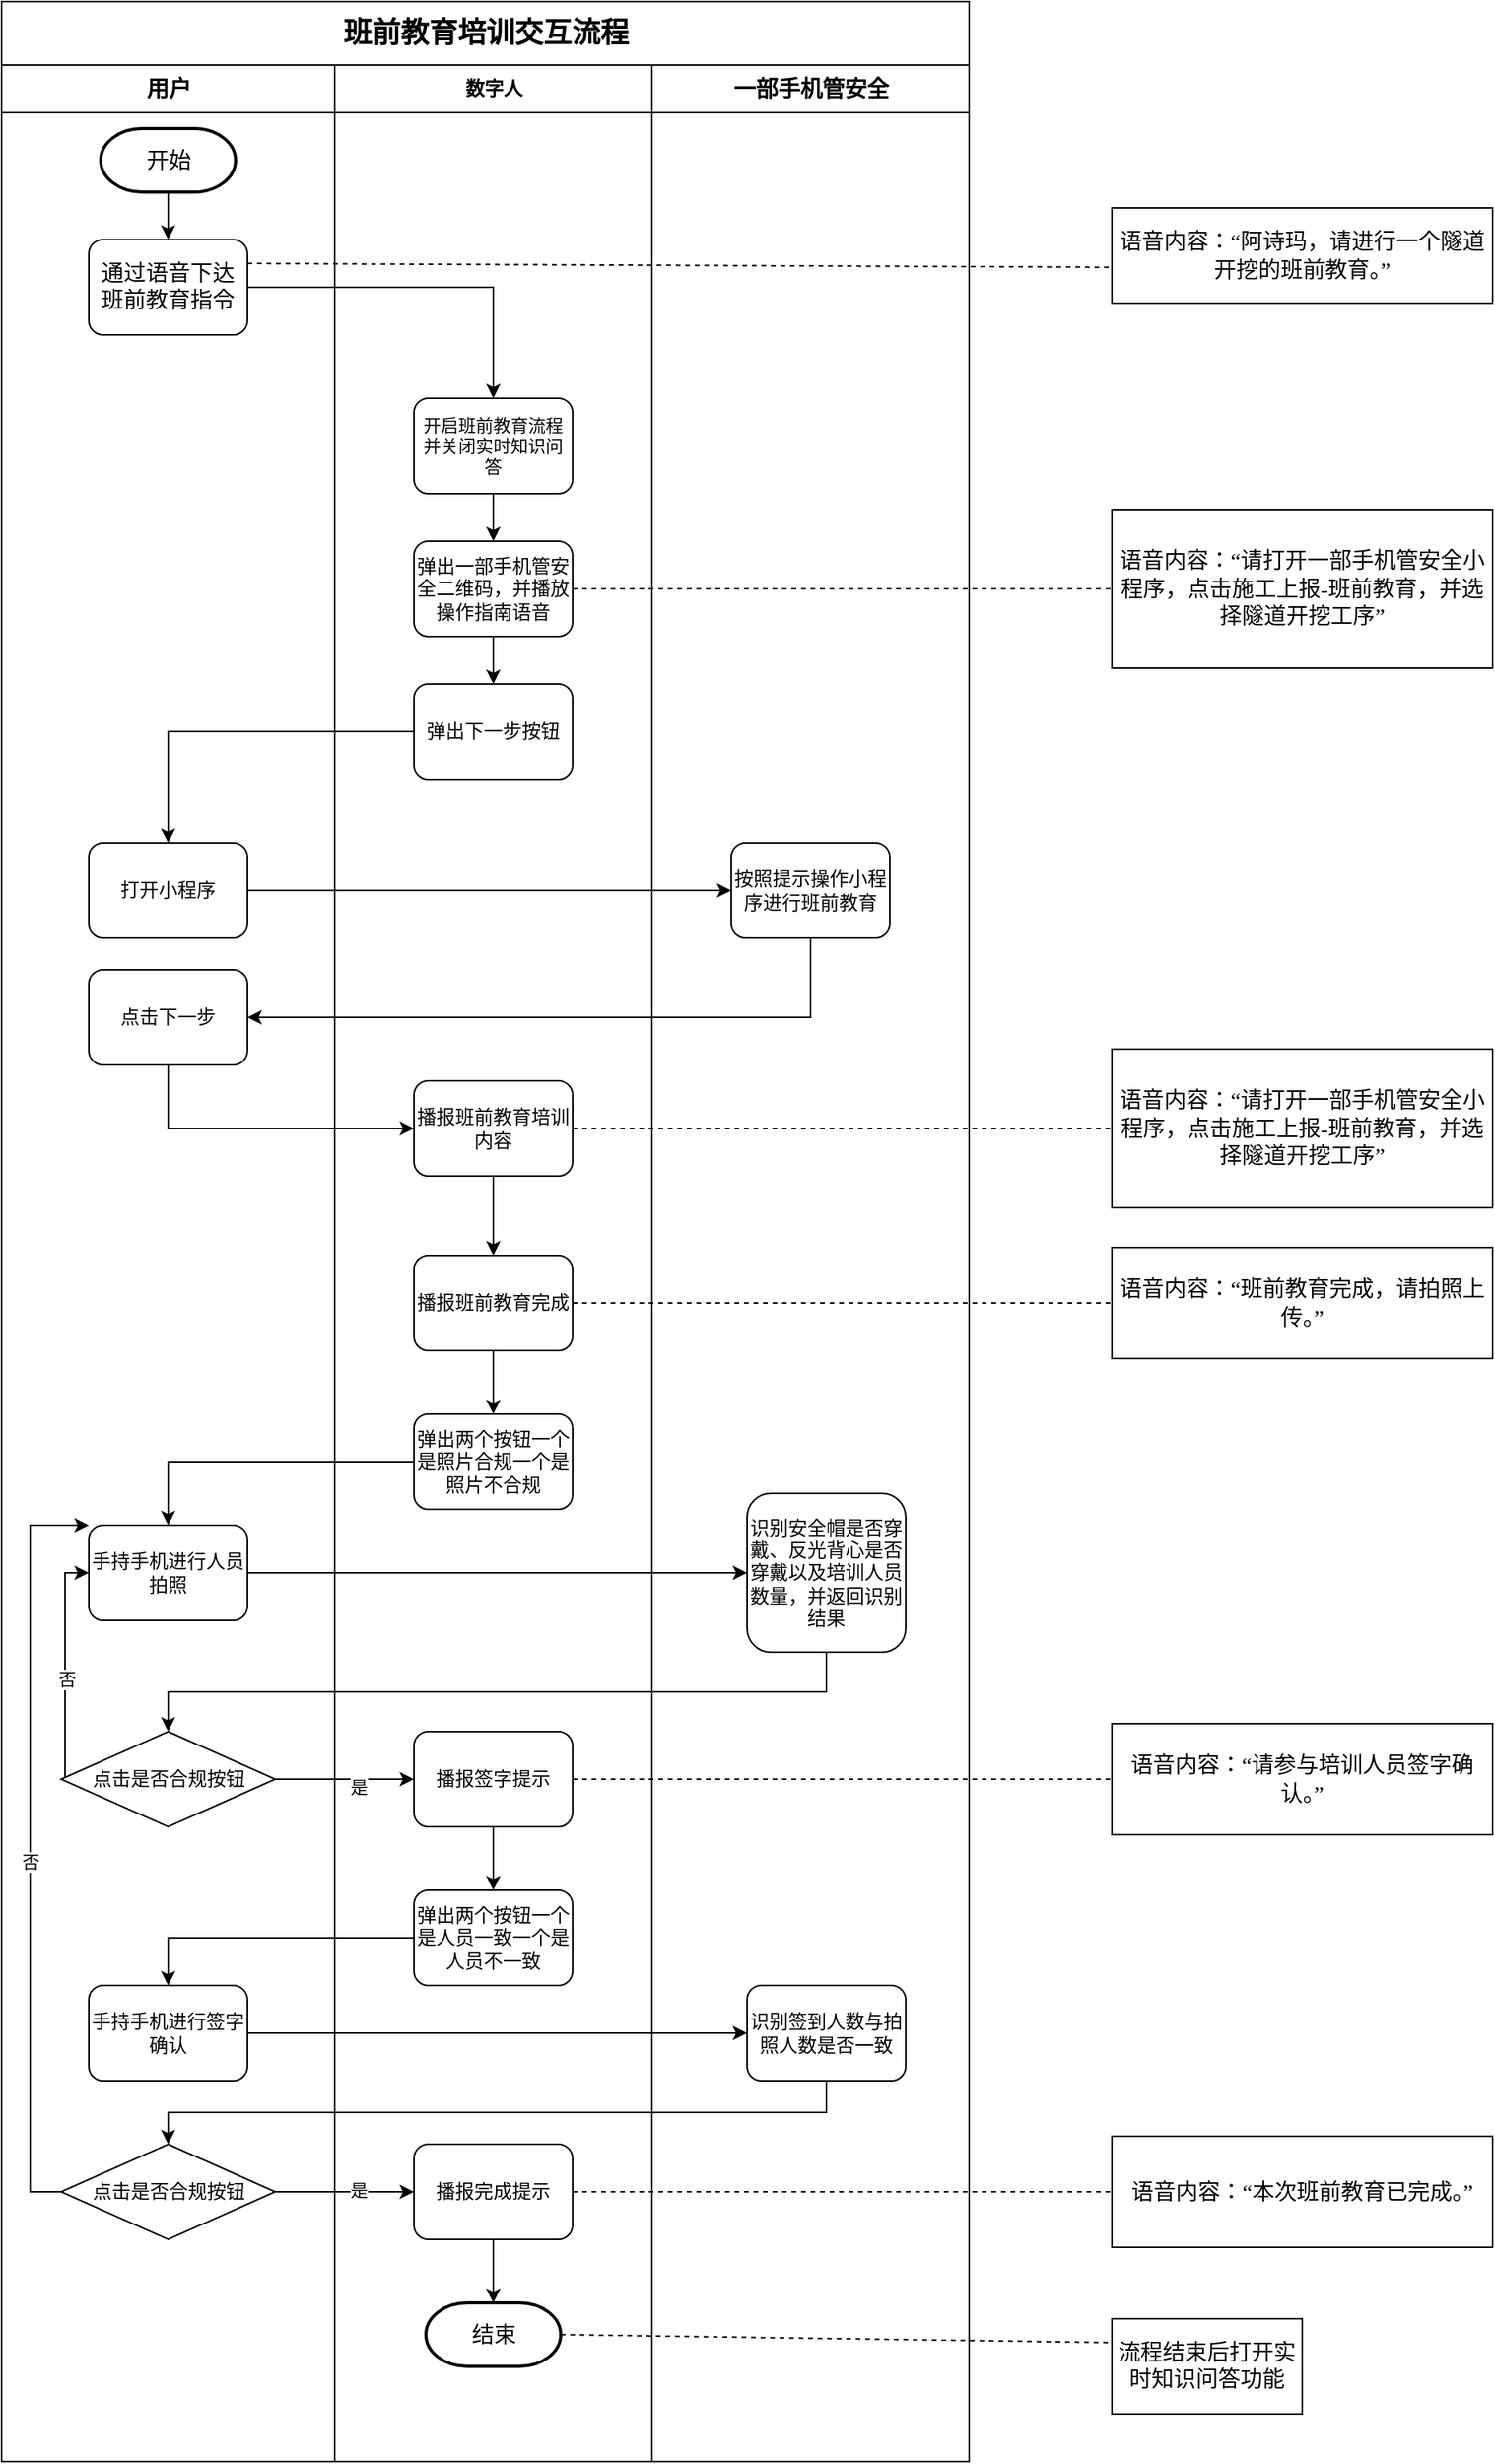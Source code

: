 <mxfile version="24.9.0">
  <diagram name="Page-1" id="74e2e168-ea6b-b213-b513-2b3c1d86103e">
    <mxGraphModel dx="1050" dy="557" grid="1" gridSize="10" guides="1" tooltips="1" connect="1" arrows="1" fold="1" page="1" pageScale="1" pageWidth="1100" pageHeight="850" background="none" math="0" shadow="0">
      <root>
        <mxCell id="0" />
        <mxCell id="1" parent="0" />
        <mxCell id="77e6c97f196da883-1" value="&lt;p class=&quot;MsoNormal&quot;&gt;&lt;span style=&quot;font-family: 宋体;&quot;&gt;&lt;font style=&quot;font-size: 18px;&quot;&gt;班前教育培训交互流程&lt;/font&gt;&lt;/span&gt;&lt;/p&gt;" style="swimlane;html=1;childLayout=stackLayout;startSize=40;rounded=0;shadow=0;labelBackgroundColor=none;strokeWidth=1;fontFamily=Verdana;fontSize=8;align=center;" parent="1" vertex="1">
          <mxGeometry x="70" y="40" width="610" height="1550" as="geometry" />
        </mxCell>
        <mxCell id="77e6c97f196da883-2" value="&lt;font style=&quot;font-size: 14px;&quot;&gt;用户&lt;/font&gt;" style="swimlane;html=1;startSize=30;" parent="77e6c97f196da883-1" vertex="1">
          <mxGeometry y="40" width="210" height="1510" as="geometry" />
        </mxCell>
        <mxCell id="77e6c97f196da883-8" value="&lt;font style=&quot;font-size: 14px;&quot;&gt;通过语音下达&lt;/font&gt;&lt;div&gt;&lt;font style=&quot;font-size: 14px;&quot;&gt;班前教育指令&lt;/font&gt;&lt;/div&gt;" style="rounded=1;whiteSpace=wrap;html=1;shadow=0;labelBackgroundColor=none;strokeWidth=1;fontFamily=Verdana;fontSize=8;align=center;" parent="77e6c97f196da883-2" vertex="1">
          <mxGeometry x="55" y="110" width="100" height="60" as="geometry" />
        </mxCell>
        <mxCell id="Paae4aZZZ5Mrlqz_c9XC-4" style="edgeStyle=orthogonalEdgeStyle;rounded=0;orthogonalLoop=1;jettySize=auto;html=1;exitX=0.5;exitY=1;exitDx=0;exitDy=0;exitPerimeter=0;entryX=0.5;entryY=0;entryDx=0;entryDy=0;" edge="1" parent="77e6c97f196da883-2" source="Paae4aZZZ5Mrlqz_c9XC-3" target="77e6c97f196da883-8">
          <mxGeometry relative="1" as="geometry" />
        </mxCell>
        <mxCell id="Paae4aZZZ5Mrlqz_c9XC-3" value="&lt;font style=&quot;font-size: 14px;&quot;&gt;开始&lt;/font&gt;" style="strokeWidth=2;html=1;shape=mxgraph.flowchart.terminator;whiteSpace=wrap;" vertex="1" parent="77e6c97f196da883-2">
          <mxGeometry x="62.5" y="40" width="85" height="40" as="geometry" />
        </mxCell>
        <mxCell id="Paae4aZZZ5Mrlqz_c9XC-2" value="&lt;font style=&quot;font-size: 12px;&quot;&gt;打开小程序&lt;/font&gt;" style="rounded=1;whiteSpace=wrap;html=1;shadow=0;labelBackgroundColor=none;strokeWidth=1;fontFamily=Verdana;fontSize=8;align=center;" vertex="1" parent="77e6c97f196da883-2">
          <mxGeometry x="55" y="490" width="100" height="60" as="geometry" />
        </mxCell>
        <mxCell id="Paae4aZZZ5Mrlqz_c9XC-28" value="&lt;font style=&quot;font-size: 12px;&quot;&gt;点击下一步&lt;/font&gt;" style="rounded=1;whiteSpace=wrap;html=1;shadow=0;labelBackgroundColor=none;strokeWidth=1;fontFamily=Verdana;fontSize=8;align=center;" vertex="1" parent="77e6c97f196da883-2">
          <mxGeometry x="55" y="570" width="100" height="60" as="geometry" />
        </mxCell>
        <mxCell id="Paae4aZZZ5Mrlqz_c9XC-53" value="&lt;p class=&quot;MsoNormal&quot;&gt;&lt;span style=&quot;&quot;&gt;手持手机进行人员拍照&lt;/span&gt;&lt;/p&gt;" style="rounded=1;whiteSpace=wrap;html=1;shadow=0;labelBackgroundColor=none;strokeWidth=1;fontFamily=Verdana;fontSize=12;align=center;" vertex="1" parent="77e6c97f196da883-2">
          <mxGeometry x="55" y="920" width="100" height="60" as="geometry" />
        </mxCell>
        <mxCell id="Paae4aZZZ5Mrlqz_c9XC-61" style="edgeStyle=orthogonalEdgeStyle;rounded=0;orthogonalLoop=1;jettySize=auto;html=1;exitX=0;exitY=0.5;exitDx=0;exitDy=0;entryX=0;entryY=0.5;entryDx=0;entryDy=0;" edge="1" parent="77e6c97f196da883-2" source="Paae4aZZZ5Mrlqz_c9XC-56" target="Paae4aZZZ5Mrlqz_c9XC-53">
          <mxGeometry relative="1" as="geometry">
            <Array as="points">
              <mxPoint x="40" y="1080" />
              <mxPoint x="40" y="950" />
            </Array>
          </mxGeometry>
        </mxCell>
        <mxCell id="Paae4aZZZ5Mrlqz_c9XC-62" value="否" style="edgeLabel;html=1;align=center;verticalAlign=middle;resizable=0;points=[];" vertex="1" connectable="0" parent="Paae4aZZZ5Mrlqz_c9XC-61">
          <mxGeometry x="-0.114" relative="1" as="geometry">
            <mxPoint x="1" as="offset" />
          </mxGeometry>
        </mxCell>
        <mxCell id="Paae4aZZZ5Mrlqz_c9XC-56" value="点击是否合规按钮" style="rhombus;whiteSpace=wrap;html=1;" vertex="1" parent="77e6c97f196da883-2">
          <mxGeometry x="37.5" y="1050" width="135" height="60" as="geometry" />
        </mxCell>
        <mxCell id="Paae4aZZZ5Mrlqz_c9XC-74" value="&lt;p class=&quot;MsoNormal&quot;&gt;&lt;span style=&quot;&quot;&gt;手持手机进行签字确认&lt;/span&gt;&lt;/p&gt;" style="rounded=1;whiteSpace=wrap;html=1;shadow=0;labelBackgroundColor=none;strokeWidth=1;fontFamily=Verdana;fontSize=12;align=center;" vertex="1" parent="77e6c97f196da883-2">
          <mxGeometry x="55" y="1210" width="100" height="60" as="geometry" />
        </mxCell>
        <mxCell id="Paae4aZZZ5Mrlqz_c9XC-80" style="edgeStyle=orthogonalEdgeStyle;rounded=0;orthogonalLoop=1;jettySize=auto;html=1;exitX=0;exitY=0.5;exitDx=0;exitDy=0;entryX=0;entryY=0;entryDx=0;entryDy=0;" edge="1" parent="77e6c97f196da883-2" source="Paae4aZZZ5Mrlqz_c9XC-76" target="Paae4aZZZ5Mrlqz_c9XC-53">
          <mxGeometry relative="1" as="geometry">
            <Array as="points">
              <mxPoint x="18" y="1340" />
              <mxPoint x="18" y="920" />
            </Array>
          </mxGeometry>
        </mxCell>
        <mxCell id="Paae4aZZZ5Mrlqz_c9XC-81" value="否" style="edgeLabel;html=1;align=center;verticalAlign=middle;resizable=0;points=[];" vertex="1" connectable="0" parent="Paae4aZZZ5Mrlqz_c9XC-80">
          <mxGeometry x="-0.043" relative="1" as="geometry">
            <mxPoint as="offset" />
          </mxGeometry>
        </mxCell>
        <mxCell id="Paae4aZZZ5Mrlqz_c9XC-76" value="点击是否合规按钮" style="rhombus;whiteSpace=wrap;html=1;" vertex="1" parent="77e6c97f196da883-2">
          <mxGeometry x="37.5" y="1310" width="135" height="60" as="geometry" />
        </mxCell>
        <mxCell id="77e6c97f196da883-3" value="&lt;font&gt;数字人&lt;/font&gt;" style="swimlane;html=1;startSize=30;fontSize=12;fontFamily=Verdana;" parent="77e6c97f196da883-1" vertex="1">
          <mxGeometry x="210" y="40" width="200" height="1510" as="geometry" />
        </mxCell>
        <mxCell id="Paae4aZZZ5Mrlqz_c9XC-16" style="edgeStyle=orthogonalEdgeStyle;rounded=0;orthogonalLoop=1;jettySize=auto;html=1;exitX=0.5;exitY=1;exitDx=0;exitDy=0;entryX=0.5;entryY=0;entryDx=0;entryDy=0;" edge="1" parent="77e6c97f196da883-3" source="77e6c97f196da883-11" target="Paae4aZZZ5Mrlqz_c9XC-15">
          <mxGeometry relative="1" as="geometry" />
        </mxCell>
        <mxCell id="77e6c97f196da883-11" value="&lt;font&gt;开启班前教育流程&lt;/font&gt;&lt;div&gt;&lt;font&gt;并关闭实时知识问答&lt;/font&gt;&lt;/div&gt;" style="rounded=1;whiteSpace=wrap;html=1;shadow=0;labelBackgroundColor=none;strokeWidth=1;fontFamily=Verdana;fontSize=11;align=center;" parent="77e6c97f196da883-3" vertex="1">
          <mxGeometry x="50" y="210" width="100" height="60" as="geometry" />
        </mxCell>
        <mxCell id="Paae4aZZZ5Mrlqz_c9XC-18" style="edgeStyle=orthogonalEdgeStyle;rounded=0;orthogonalLoop=1;jettySize=auto;html=1;exitX=0.5;exitY=1;exitDx=0;exitDy=0;" edge="1" parent="77e6c97f196da883-3" source="Paae4aZZZ5Mrlqz_c9XC-15" target="Paae4aZZZ5Mrlqz_c9XC-17">
          <mxGeometry relative="1" as="geometry" />
        </mxCell>
        <mxCell id="Paae4aZZZ5Mrlqz_c9XC-15" value="&lt;p class=&quot;MsoNormal&quot;&gt;&lt;span style=&quot;&quot;&gt;弹出一部手机管安全二维码，并播放操作指南语音&lt;/span&gt;&lt;/p&gt;" style="rounded=1;whiteSpace=wrap;html=1;shadow=0;labelBackgroundColor=none;strokeWidth=1;fontFamily=Verdana;fontSize=12;align=center;" vertex="1" parent="77e6c97f196da883-3">
          <mxGeometry x="50" y="300" width="100" height="60" as="geometry" />
        </mxCell>
        <mxCell id="Paae4aZZZ5Mrlqz_c9XC-17" value="&lt;p class=&quot;MsoNormal&quot;&gt;&lt;span style=&quot;&quot;&gt;弹出下一步按钮&lt;/span&gt;&lt;/p&gt;" style="rounded=1;whiteSpace=wrap;html=1;shadow=0;labelBackgroundColor=none;strokeWidth=1;fontFamily=Verdana;fontSize=12;align=center;" vertex="1" parent="77e6c97f196da883-3">
          <mxGeometry x="50" y="390" width="100" height="60" as="geometry" />
        </mxCell>
        <mxCell id="Paae4aZZZ5Mrlqz_c9XC-41" style="edgeStyle=orthogonalEdgeStyle;rounded=0;orthogonalLoop=1;jettySize=auto;html=1;exitX=0.5;exitY=1;exitDx=0;exitDy=0;entryX=0.5;entryY=0;entryDx=0;entryDy=0;" edge="1" parent="77e6c97f196da883-3" source="Paae4aZZZ5Mrlqz_c9XC-30" target="Paae4aZZZ5Mrlqz_c9XC-40">
          <mxGeometry relative="1" as="geometry" />
        </mxCell>
        <mxCell id="Paae4aZZZ5Mrlqz_c9XC-30" value="&lt;p class=&quot;MsoNormal&quot;&gt;&lt;span style=&quot;&quot;&gt;播报班前教育培训内容&lt;/span&gt;&lt;/p&gt;" style="rounded=1;whiteSpace=wrap;html=1;shadow=0;labelBackgroundColor=none;strokeWidth=1;fontFamily=Verdana;fontSize=12;align=center;" vertex="1" parent="77e6c97f196da883-3">
          <mxGeometry x="50" y="640" width="100" height="60" as="geometry" />
        </mxCell>
        <mxCell id="Paae4aZZZ5Mrlqz_c9XC-51" style="edgeStyle=orthogonalEdgeStyle;rounded=0;orthogonalLoop=1;jettySize=auto;html=1;exitX=0.5;exitY=1;exitDx=0;exitDy=0;entryX=0.5;entryY=0;entryDx=0;entryDy=0;" edge="1" parent="77e6c97f196da883-3" source="Paae4aZZZ5Mrlqz_c9XC-40" target="Paae4aZZZ5Mrlqz_c9XC-50">
          <mxGeometry relative="1" as="geometry" />
        </mxCell>
        <mxCell id="Paae4aZZZ5Mrlqz_c9XC-40" value="&lt;p class=&quot;MsoNormal&quot;&gt;&lt;span style=&quot;&quot;&gt;播报班前教育完成&lt;/span&gt;&lt;/p&gt;" style="rounded=1;whiteSpace=wrap;html=1;shadow=0;labelBackgroundColor=none;strokeWidth=1;fontFamily=Verdana;fontSize=12;align=center;" vertex="1" parent="77e6c97f196da883-3">
          <mxGeometry x="50" y="750" width="100" height="60" as="geometry" />
        </mxCell>
        <mxCell id="Paae4aZZZ5Mrlqz_c9XC-50" value="&lt;p class=&quot;MsoNormal&quot;&gt;&lt;span style=&quot;&quot;&gt;弹出两个按钮一个是照片合规一个是照片不合规&lt;/span&gt;&lt;/p&gt;" style="rounded=1;whiteSpace=wrap;html=1;shadow=0;labelBackgroundColor=none;strokeWidth=1;fontFamily=Verdana;fontSize=12;align=center;" vertex="1" parent="77e6c97f196da883-3">
          <mxGeometry x="50" y="850" width="100" height="60" as="geometry" />
        </mxCell>
        <mxCell id="Paae4aZZZ5Mrlqz_c9XC-73" style="edgeStyle=orthogonalEdgeStyle;rounded=0;orthogonalLoop=1;jettySize=auto;html=1;exitX=0.5;exitY=1;exitDx=0;exitDy=0;entryX=0.5;entryY=0;entryDx=0;entryDy=0;" edge="1" parent="77e6c97f196da883-3" source="Paae4aZZZ5Mrlqz_c9XC-64" target="Paae4aZZZ5Mrlqz_c9XC-71">
          <mxGeometry relative="1" as="geometry" />
        </mxCell>
        <mxCell id="Paae4aZZZ5Mrlqz_c9XC-64" value="&lt;p class=&quot;MsoNormal&quot;&gt;&lt;span style=&quot;&quot;&gt;播报签字提示&lt;/span&gt;&lt;/p&gt;" style="rounded=1;whiteSpace=wrap;html=1;shadow=0;labelBackgroundColor=none;strokeWidth=1;fontFamily=Verdana;fontSize=12;align=center;" vertex="1" parent="77e6c97f196da883-3">
          <mxGeometry x="50" y="1050" width="100" height="60" as="geometry" />
        </mxCell>
        <mxCell id="Paae4aZZZ5Mrlqz_c9XC-71" value="&lt;p class=&quot;MsoNormal&quot;&gt;&lt;span style=&quot;&quot;&gt;弹出两个按钮一个是人员一致一个是人员不一致&lt;/span&gt;&lt;/p&gt;" style="rounded=1;whiteSpace=wrap;html=1;shadow=0;labelBackgroundColor=none;strokeWidth=1;fontFamily=Verdana;fontSize=12;align=center;" vertex="1" parent="77e6c97f196da883-3">
          <mxGeometry x="50" y="1150" width="100" height="60" as="geometry" />
        </mxCell>
        <mxCell id="Paae4aZZZ5Mrlqz_c9XC-88" style="edgeStyle=orthogonalEdgeStyle;rounded=0;orthogonalLoop=1;jettySize=auto;html=1;exitX=0.5;exitY=1;exitDx=0;exitDy=0;" edge="1" parent="77e6c97f196da883-3" source="Paae4aZZZ5Mrlqz_c9XC-82" target="Paae4aZZZ5Mrlqz_c9XC-87">
          <mxGeometry relative="1" as="geometry" />
        </mxCell>
        <mxCell id="Paae4aZZZ5Mrlqz_c9XC-82" value="&lt;p class=&quot;MsoNormal&quot;&gt;&lt;span style=&quot;&quot;&gt;播报完成提示&lt;/span&gt;&lt;/p&gt;" style="rounded=1;whiteSpace=wrap;html=1;shadow=0;labelBackgroundColor=none;strokeWidth=1;fontFamily=Verdana;fontSize=12;align=center;" vertex="1" parent="77e6c97f196da883-3">
          <mxGeometry x="50" y="1310" width="100" height="60" as="geometry" />
        </mxCell>
        <mxCell id="Paae4aZZZ5Mrlqz_c9XC-87" value="&lt;font style=&quot;font-size: 14px;&quot;&gt;结束&lt;/font&gt;" style="strokeWidth=2;html=1;shape=mxgraph.flowchart.terminator;whiteSpace=wrap;" vertex="1" parent="77e6c97f196da883-3">
          <mxGeometry x="57.5" y="1410" width="85" height="40" as="geometry" />
        </mxCell>
        <mxCell id="Paae4aZZZ5Mrlqz_c9XC-23" style="edgeStyle=orthogonalEdgeStyle;rounded=0;orthogonalLoop=1;jettySize=auto;html=1;exitX=0;exitY=0.5;exitDx=0;exitDy=0;entryX=0.5;entryY=0;entryDx=0;entryDy=0;" edge="1" parent="77e6c97f196da883-1" source="Paae4aZZZ5Mrlqz_c9XC-17" target="Paae4aZZZ5Mrlqz_c9XC-2">
          <mxGeometry relative="1" as="geometry">
            <mxPoint x="109" y="520" as="targetPoint" />
          </mxGeometry>
        </mxCell>
        <mxCell id="Paae4aZZZ5Mrlqz_c9XC-25" style="edgeStyle=orthogonalEdgeStyle;rounded=0;orthogonalLoop=1;jettySize=auto;html=1;exitX=1;exitY=0.5;exitDx=0;exitDy=0;entryX=0.5;entryY=0;entryDx=0;entryDy=0;elbow=vertical;" edge="1" parent="77e6c97f196da883-1" source="77e6c97f196da883-8" target="77e6c97f196da883-11">
          <mxGeometry relative="1" as="geometry" />
        </mxCell>
        <mxCell id="Paae4aZZZ5Mrlqz_c9XC-39" style="edgeStyle=orthogonalEdgeStyle;rounded=0;orthogonalLoop=1;jettySize=auto;html=1;exitX=0.5;exitY=1;exitDx=0;exitDy=0;entryX=0;entryY=0.5;entryDx=0;entryDy=0;" edge="1" parent="77e6c97f196da883-1" source="Paae4aZZZ5Mrlqz_c9XC-28" target="Paae4aZZZ5Mrlqz_c9XC-30">
          <mxGeometry relative="1" as="geometry" />
        </mxCell>
        <mxCell id="Paae4aZZZ5Mrlqz_c9XC-54" style="edgeStyle=orthogonalEdgeStyle;rounded=0;orthogonalLoop=1;jettySize=auto;html=1;exitX=0;exitY=0.5;exitDx=0;exitDy=0;entryX=0.5;entryY=0;entryDx=0;entryDy=0;" edge="1" parent="77e6c97f196da883-1" source="Paae4aZZZ5Mrlqz_c9XC-50" target="Paae4aZZZ5Mrlqz_c9XC-53">
          <mxGeometry relative="1" as="geometry" />
        </mxCell>
        <mxCell id="Paae4aZZZ5Mrlqz_c9XC-65" style="edgeStyle=orthogonalEdgeStyle;rounded=0;orthogonalLoop=1;jettySize=auto;html=1;exitX=1;exitY=0.5;exitDx=0;exitDy=0;entryX=0;entryY=0.5;entryDx=0;entryDy=0;" edge="1" parent="77e6c97f196da883-1" source="Paae4aZZZ5Mrlqz_c9XC-56" target="Paae4aZZZ5Mrlqz_c9XC-64">
          <mxGeometry relative="1" as="geometry" />
        </mxCell>
        <mxCell id="Paae4aZZZ5Mrlqz_c9XC-66" value="是" style="edgeLabel;html=1;align=center;verticalAlign=middle;resizable=0;points=[];" vertex="1" connectable="0" parent="Paae4aZZZ5Mrlqz_c9XC-65">
          <mxGeometry x="0.177" y="-5" relative="1" as="geometry">
            <mxPoint x="1" as="offset" />
          </mxGeometry>
        </mxCell>
        <mxCell id="Paae4aZZZ5Mrlqz_c9XC-75" style="edgeStyle=orthogonalEdgeStyle;rounded=0;orthogonalLoop=1;jettySize=auto;html=1;exitX=0;exitY=0.5;exitDx=0;exitDy=0;entryX=0.5;entryY=0;entryDx=0;entryDy=0;" edge="1" parent="77e6c97f196da883-1" source="Paae4aZZZ5Mrlqz_c9XC-71" target="Paae4aZZZ5Mrlqz_c9XC-74">
          <mxGeometry relative="1" as="geometry" />
        </mxCell>
        <mxCell id="Paae4aZZZ5Mrlqz_c9XC-83" style="edgeStyle=orthogonalEdgeStyle;rounded=0;orthogonalLoop=1;jettySize=auto;html=1;exitX=1;exitY=0.5;exitDx=0;exitDy=0;entryX=0;entryY=0.5;entryDx=0;entryDy=0;" edge="1" parent="77e6c97f196da883-1" source="Paae4aZZZ5Mrlqz_c9XC-76" target="Paae4aZZZ5Mrlqz_c9XC-82">
          <mxGeometry relative="1" as="geometry" />
        </mxCell>
        <mxCell id="Paae4aZZZ5Mrlqz_c9XC-84" value="是" style="edgeLabel;html=1;align=center;verticalAlign=middle;resizable=0;points=[];" vertex="1" connectable="0" parent="Paae4aZZZ5Mrlqz_c9XC-83">
          <mxGeometry x="0.177" y="1" relative="1" as="geometry">
            <mxPoint x="1" as="offset" />
          </mxGeometry>
        </mxCell>
        <mxCell id="Paae4aZZZ5Mrlqz_c9XC-1" value="&lt;font style=&quot;font-size: 14px;&quot;&gt;一部手机管安全&lt;/font&gt;" style="swimlane;html=1;startSize=30;" vertex="1" parent="1">
          <mxGeometry x="480" y="80" width="200" height="1510" as="geometry" />
        </mxCell>
        <mxCell id="Paae4aZZZ5Mrlqz_c9XC-26" value="&lt;span style=&quot;font-size: 12px;&quot;&gt;按照提示操作小程序进行班前教育&lt;/span&gt;" style="rounded=1;whiteSpace=wrap;html=1;shadow=0;labelBackgroundColor=none;strokeWidth=1;fontFamily=Verdana;fontSize=8;align=center;" vertex="1" parent="Paae4aZZZ5Mrlqz_c9XC-1">
          <mxGeometry x="50" y="490" width="100" height="60" as="geometry" />
        </mxCell>
        <mxCell id="Paae4aZZZ5Mrlqz_c9XC-52" value="&lt;p class=&quot;MsoNormal&quot;&gt;&lt;span style=&quot;&quot;&gt;识别安全帽是否穿戴、反光背心是否穿戴以及培训人员数量，并返回识别结果&lt;/span&gt;&lt;/p&gt;" style="rounded=1;whiteSpace=wrap;html=1;shadow=0;labelBackgroundColor=none;strokeWidth=1;fontFamily=Verdana;fontSize=12;align=center;" vertex="1" parent="Paae4aZZZ5Mrlqz_c9XC-1">
          <mxGeometry x="60" y="900" width="100" height="100" as="geometry" />
        </mxCell>
        <mxCell id="Paae4aZZZ5Mrlqz_c9XC-77" value="&lt;p class=&quot;MsoNormal&quot;&gt;&lt;span style=&quot;&quot;&gt;识别签到人数与拍照人数是否一致&lt;/span&gt;&lt;/p&gt;" style="rounded=1;whiteSpace=wrap;html=1;shadow=0;labelBackgroundColor=none;strokeWidth=1;fontFamily=Verdana;fontSize=12;align=center;" vertex="1" parent="Paae4aZZZ5Mrlqz_c9XC-1">
          <mxGeometry x="60" y="1210" width="100" height="60" as="geometry" />
        </mxCell>
        <mxCell id="Paae4aZZZ5Mrlqz_c9XC-14" value="&lt;font&gt;语音内容：&lt;span style=&quot;font-family: 方正仿宋简体; background-color: initial;&quot;&gt;“阿诗玛，请进行一个隧道开挖的班前教育。”&lt;/span&gt;&lt;/font&gt;" style="rounded=0;whiteSpace=wrap;html=1;fontSize=14;" vertex="1" parent="1">
          <mxGeometry x="770" y="170" width="240" height="60" as="geometry" />
        </mxCell>
        <mxCell id="Paae4aZZZ5Mrlqz_c9XC-19" value="&lt;font&gt;语音内容：&lt;/font&gt;&lt;font style=&quot;font-family: 方正仿宋简体; background-color: initial;&quot; face=&quot;方正仿宋简体&quot;&gt;“请打开一部手机管安全小程序，点击施工上报&lt;/font&gt;&lt;font style=&quot;background-color: initial;&quot; face=&quot;Times New Roman&quot;&gt;-&lt;/font&gt;&lt;font style=&quot;font-family: 方正仿宋简体; background-color: initial;&quot; face=&quot;方正仿宋简体&quot;&gt;班前教育，并选择隧道开挖工序”&lt;/font&gt;" style="rounded=0;whiteSpace=wrap;html=1;fontSize=14;" vertex="1" parent="1">
          <mxGeometry x="770" y="360" width="240" height="100" as="geometry" />
        </mxCell>
        <mxCell id="Paae4aZZZ5Mrlqz_c9XC-21" value="" style="endArrow=none;dashed=1;html=1;rounded=0;exitX=1;exitY=0.25;exitDx=0;exitDy=0;entryX=0.003;entryY=0.623;entryDx=0;entryDy=0;entryPerimeter=0;" edge="1" parent="1" source="77e6c97f196da883-8" target="Paae4aZZZ5Mrlqz_c9XC-14">
          <mxGeometry width="50" height="50" relative="1" as="geometry">
            <mxPoint x="550" y="400" as="sourcePoint" />
            <mxPoint x="600" y="350" as="targetPoint" />
          </mxGeometry>
        </mxCell>
        <mxCell id="Paae4aZZZ5Mrlqz_c9XC-22" value="" style="endArrow=none;dashed=1;html=1;rounded=0;exitX=1;exitY=0.5;exitDx=0;exitDy=0;entryX=0;entryY=0.5;entryDx=0;entryDy=0;" edge="1" parent="1" source="Paae4aZZZ5Mrlqz_c9XC-15" target="Paae4aZZZ5Mrlqz_c9XC-19">
          <mxGeometry width="50" height="50" relative="1" as="geometry">
            <mxPoint x="550" y="400" as="sourcePoint" />
            <mxPoint x="600" y="350" as="targetPoint" />
          </mxGeometry>
        </mxCell>
        <mxCell id="Paae4aZZZ5Mrlqz_c9XC-27" style="edgeStyle=orthogonalEdgeStyle;rounded=0;orthogonalLoop=1;jettySize=auto;html=1;exitX=1;exitY=0.5;exitDx=0;exitDy=0;entryX=0;entryY=0.5;entryDx=0;entryDy=0;" edge="1" parent="1" source="Paae4aZZZ5Mrlqz_c9XC-2" target="Paae4aZZZ5Mrlqz_c9XC-26">
          <mxGeometry relative="1" as="geometry" />
        </mxCell>
        <mxCell id="Paae4aZZZ5Mrlqz_c9XC-29" style="edgeStyle=orthogonalEdgeStyle;rounded=0;orthogonalLoop=1;jettySize=auto;html=1;exitX=0.5;exitY=1;exitDx=0;exitDy=0;entryX=1;entryY=0.5;entryDx=0;entryDy=0;" edge="1" parent="1" source="Paae4aZZZ5Mrlqz_c9XC-26" target="Paae4aZZZ5Mrlqz_c9XC-28">
          <mxGeometry relative="1" as="geometry" />
        </mxCell>
        <mxCell id="Paae4aZZZ5Mrlqz_c9XC-42" value="&lt;font&gt;语音内容：&lt;/font&gt;&lt;font style=&quot;font-family: 方正仿宋简体; background-color: initial;&quot; face=&quot;方正仿宋简体&quot;&gt;“请打开一部手机管安全小程序，点击施工上报&lt;/font&gt;&lt;font style=&quot;background-color: initial;&quot; face=&quot;Times New Roman&quot;&gt;-&lt;/font&gt;&lt;font style=&quot;font-family: 方正仿宋简体; background-color: initial;&quot; face=&quot;方正仿宋简体&quot;&gt;班前教育，并选择隧道开挖工序”&lt;/font&gt;" style="rounded=0;whiteSpace=wrap;html=1;fontSize=14;" vertex="1" parent="1">
          <mxGeometry x="770" y="700" width="240" height="100" as="geometry" />
        </mxCell>
        <mxCell id="Paae4aZZZ5Mrlqz_c9XC-43" value="" style="endArrow=none;dashed=1;html=1;rounded=0;exitX=1;exitY=0.5;exitDx=0;exitDy=0;entryX=0;entryY=0.5;entryDx=0;entryDy=0;" edge="1" parent="1" source="Paae4aZZZ5Mrlqz_c9XC-30" target="Paae4aZZZ5Mrlqz_c9XC-42">
          <mxGeometry width="50" height="50" relative="1" as="geometry">
            <mxPoint x="550" y="540" as="sourcePoint" />
            <mxPoint x="750" y="749" as="targetPoint" />
          </mxGeometry>
        </mxCell>
        <mxCell id="Paae4aZZZ5Mrlqz_c9XC-46" value="&lt;font&gt;语音内容：&lt;/font&gt;&lt;span style=&quot;font-family: 方正仿宋简体; background-color: initial;&quot;&gt;“班前教育完成，请拍照上传。”&lt;/span&gt;" style="rounded=0;whiteSpace=wrap;html=1;fontSize=14;" vertex="1" parent="1">
          <mxGeometry x="770" y="825" width="240" height="70" as="geometry" />
        </mxCell>
        <mxCell id="Paae4aZZZ5Mrlqz_c9XC-48" value="" style="endArrow=none;dashed=1;html=1;rounded=0;exitX=1;exitY=0.5;exitDx=0;exitDy=0;entryX=0;entryY=0.5;entryDx=0;entryDy=0;" edge="1" parent="1" source="Paae4aZZZ5Mrlqz_c9XC-40" target="Paae4aZZZ5Mrlqz_c9XC-46">
          <mxGeometry width="50" height="50" relative="1" as="geometry">
            <mxPoint x="550" y="840" as="sourcePoint" />
            <mxPoint x="600" y="790" as="targetPoint" />
          </mxGeometry>
        </mxCell>
        <mxCell id="Paae4aZZZ5Mrlqz_c9XC-55" style="edgeStyle=orthogonalEdgeStyle;rounded=0;orthogonalLoop=1;jettySize=auto;html=1;exitX=1;exitY=0.5;exitDx=0;exitDy=0;" edge="1" parent="1" source="Paae4aZZZ5Mrlqz_c9XC-53" target="Paae4aZZZ5Mrlqz_c9XC-52">
          <mxGeometry relative="1" as="geometry" />
        </mxCell>
        <mxCell id="Paae4aZZZ5Mrlqz_c9XC-63" style="edgeStyle=orthogonalEdgeStyle;rounded=0;orthogonalLoop=1;jettySize=auto;html=1;exitX=0.5;exitY=1;exitDx=0;exitDy=0;entryX=0.5;entryY=0;entryDx=0;entryDy=0;" edge="1" parent="1" source="Paae4aZZZ5Mrlqz_c9XC-52" target="Paae4aZZZ5Mrlqz_c9XC-56">
          <mxGeometry relative="1" as="geometry" />
        </mxCell>
        <mxCell id="Paae4aZZZ5Mrlqz_c9XC-67" value="&lt;font&gt;语音内容：&lt;/font&gt;&lt;span style=&quot;font-family: 方正仿宋简体; background-color: initial;&quot;&gt;“请参与培训人员签字确认。”&lt;/span&gt;" style="rounded=0;whiteSpace=wrap;html=1;fontSize=14;" vertex="1" parent="1">
          <mxGeometry x="770" y="1125" width="240" height="70" as="geometry" />
        </mxCell>
        <mxCell id="Paae4aZZZ5Mrlqz_c9XC-68" value="" style="endArrow=none;dashed=1;html=1;rounded=0;exitX=1;exitY=0.5;exitDx=0;exitDy=0;entryX=0;entryY=0.5;entryDx=0;entryDy=0;" edge="1" parent="1" source="Paae4aZZZ5Mrlqz_c9XC-64" target="Paae4aZZZ5Mrlqz_c9XC-67">
          <mxGeometry width="50" height="50" relative="1" as="geometry">
            <mxPoint x="550" y="1100" as="sourcePoint" />
            <mxPoint x="600" y="1050" as="targetPoint" />
          </mxGeometry>
        </mxCell>
        <mxCell id="Paae4aZZZ5Mrlqz_c9XC-78" style="edgeStyle=orthogonalEdgeStyle;rounded=0;orthogonalLoop=1;jettySize=auto;html=1;exitX=1;exitY=0.5;exitDx=0;exitDy=0;entryX=0;entryY=0.5;entryDx=0;entryDy=0;" edge="1" parent="1" source="Paae4aZZZ5Mrlqz_c9XC-74" target="Paae4aZZZ5Mrlqz_c9XC-77">
          <mxGeometry relative="1" as="geometry" />
        </mxCell>
        <mxCell id="Paae4aZZZ5Mrlqz_c9XC-79" style="edgeStyle=orthogonalEdgeStyle;rounded=0;orthogonalLoop=1;jettySize=auto;html=1;exitX=0.5;exitY=1;exitDx=0;exitDy=0;entryX=0.5;entryY=0;entryDx=0;entryDy=0;" edge="1" parent="1" source="Paae4aZZZ5Mrlqz_c9XC-77" target="Paae4aZZZ5Mrlqz_c9XC-76">
          <mxGeometry relative="1" as="geometry" />
        </mxCell>
        <mxCell id="Paae4aZZZ5Mrlqz_c9XC-85" value="&lt;font&gt;语音内容：&lt;/font&gt;&lt;span style=&quot;font-family: 方正仿宋简体; background-color: initial;&quot;&gt;“本次班前教育已完成。”&lt;/span&gt;" style="rounded=0;whiteSpace=wrap;html=1;fontSize=14;" vertex="1" parent="1">
          <mxGeometry x="770" y="1385" width="240" height="70" as="geometry" />
        </mxCell>
        <mxCell id="Paae4aZZZ5Mrlqz_c9XC-86" value="" style="endArrow=none;dashed=1;html=1;rounded=0;exitX=1;exitY=0.5;exitDx=0;exitDy=0;entryX=0;entryY=0.5;entryDx=0;entryDy=0;" edge="1" parent="1" source="Paae4aZZZ5Mrlqz_c9XC-82" target="Paae4aZZZ5Mrlqz_c9XC-85">
          <mxGeometry width="50" height="50" relative="1" as="geometry">
            <mxPoint x="550" y="1260" as="sourcePoint" />
            <mxPoint x="600" y="1210" as="targetPoint" />
          </mxGeometry>
        </mxCell>
        <mxCell id="Paae4aZZZ5Mrlqz_c9XC-89" value="&lt;p class=&quot;MsoNormal&quot;&gt;&lt;span style=&quot;&quot;&gt;流程结束后打开实时知识问答功能&lt;/span&gt;&lt;/p&gt;" style="rounded=0;whiteSpace=wrap;html=1;fontSize=14;fontFamily=Verdana;" vertex="1" parent="1">
          <mxGeometry x="770" y="1500" width="120" height="60" as="geometry" />
        </mxCell>
        <mxCell id="Paae4aZZZ5Mrlqz_c9XC-90" value="" style="endArrow=none;dashed=1;html=1;rounded=0;exitX=1;exitY=0.5;exitDx=0;exitDy=0;exitPerimeter=0;entryX=0;entryY=0.25;entryDx=0;entryDy=0;" edge="1" parent="1" source="Paae4aZZZ5Mrlqz_c9XC-87" target="Paae4aZZZ5Mrlqz_c9XC-89">
          <mxGeometry width="50" height="50" relative="1" as="geometry">
            <mxPoint x="550" y="1400" as="sourcePoint" />
            <mxPoint x="600" y="1350" as="targetPoint" />
          </mxGeometry>
        </mxCell>
      </root>
    </mxGraphModel>
  </diagram>
</mxfile>
